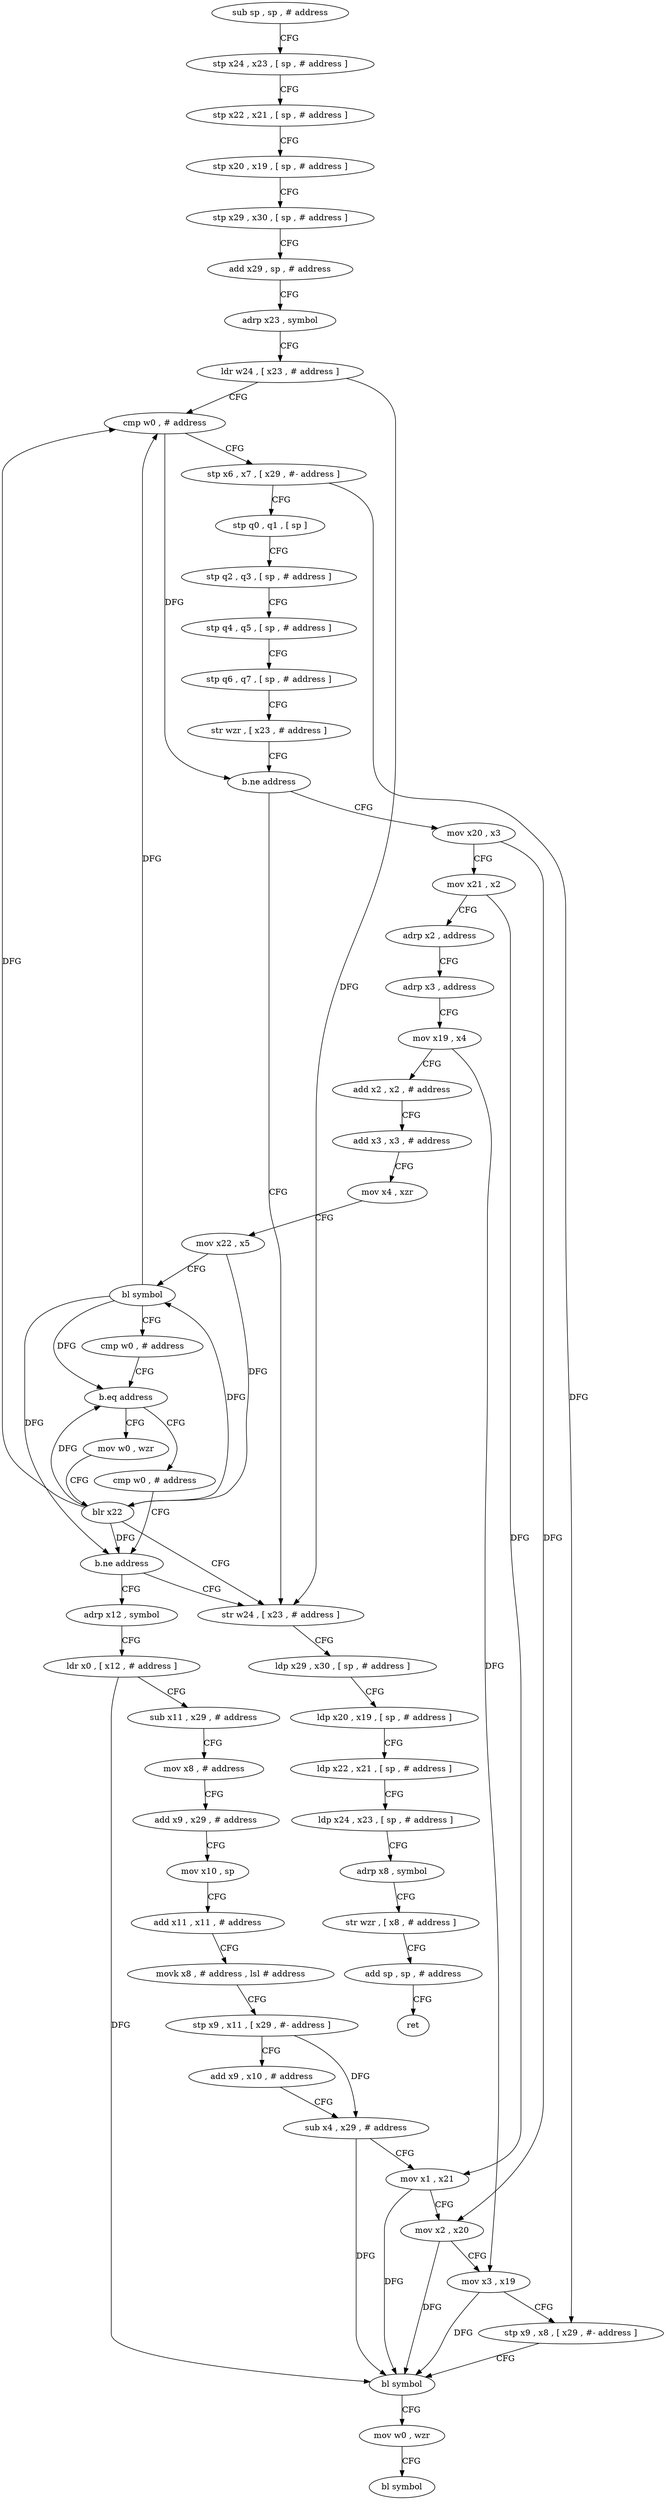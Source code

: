 digraph "func" {
"4224124" [label = "sub sp , sp , # address" ]
"4224128" [label = "stp x24 , x23 , [ sp , # address ]" ]
"4224132" [label = "stp x22 , x21 , [ sp , # address ]" ]
"4224136" [label = "stp x20 , x19 , [ sp , # address ]" ]
"4224140" [label = "stp x29 , x30 , [ sp , # address ]" ]
"4224144" [label = "add x29 , sp , # address" ]
"4224148" [label = "adrp x23 , symbol" ]
"4224152" [label = "ldr w24 , [ x23 , # address ]" ]
"4224156" [label = "cmp w0 , # address" ]
"4224160" [label = "stp x6 , x7 , [ x29 , #- address ]" ]
"4224164" [label = "stp q0 , q1 , [ sp ]" ]
"4224168" [label = "stp q2 , q3 , [ sp , # address ]" ]
"4224172" [label = "stp q4 , q5 , [ sp , # address ]" ]
"4224176" [label = "stp q6 , q7 , [ sp , # address ]" ]
"4224180" [label = "str wzr , [ x23 , # address ]" ]
"4224184" [label = "b.ne address" ]
"4224324" [label = "str w24 , [ x23 , # address ]" ]
"4224188" [label = "mov x20 , x3" ]
"4224328" [label = "ldp x29 , x30 , [ sp , # address ]" ]
"4224332" [label = "ldp x20 , x19 , [ sp , # address ]" ]
"4224336" [label = "ldp x22 , x21 , [ sp , # address ]" ]
"4224340" [label = "ldp x24 , x23 , [ sp , # address ]" ]
"4224344" [label = "adrp x8 , symbol" ]
"4224348" [label = "str wzr , [ x8 , # address ]" ]
"4224352" [label = "add sp , sp , # address" ]
"4224356" [label = "ret" ]
"4224192" [label = "mov x21 , x2" ]
"4224196" [label = "adrp x2 , address" ]
"4224200" [label = "adrp x3 , address" ]
"4224204" [label = "mov x19 , x4" ]
"4224208" [label = "add x2 , x2 , # address" ]
"4224212" [label = "add x3 , x3 , # address" ]
"4224216" [label = "mov x4 , xzr" ]
"4224220" [label = "mov x22 , x5" ]
"4224224" [label = "bl symbol" ]
"4224228" [label = "cmp w0 , # address" ]
"4224232" [label = "b.eq address" ]
"4224316" [label = "mov w0 , wzr" ]
"4224236" [label = "cmp w0 , # address" ]
"4224320" [label = "blr x22" ]
"4224240" [label = "b.ne address" ]
"4224244" [label = "adrp x12 , symbol" ]
"4224248" [label = "ldr x0 , [ x12 , # address ]" ]
"4224252" [label = "sub x11 , x29 , # address" ]
"4224256" [label = "mov x8 , # address" ]
"4224260" [label = "add x9 , x29 , # address" ]
"4224264" [label = "mov x10 , sp" ]
"4224268" [label = "add x11 , x11 , # address" ]
"4224272" [label = "movk x8 , # address , lsl # address" ]
"4224276" [label = "stp x9 , x11 , [ x29 , #- address ]" ]
"4224280" [label = "add x9 , x10 , # address" ]
"4224284" [label = "sub x4 , x29 , # address" ]
"4224288" [label = "mov x1 , x21" ]
"4224292" [label = "mov x2 , x20" ]
"4224296" [label = "mov x3 , x19" ]
"4224300" [label = "stp x9 , x8 , [ x29 , #- address ]" ]
"4224304" [label = "bl symbol" ]
"4224308" [label = "mov w0 , wzr" ]
"4224312" [label = "bl symbol" ]
"4224124" -> "4224128" [ label = "CFG" ]
"4224128" -> "4224132" [ label = "CFG" ]
"4224132" -> "4224136" [ label = "CFG" ]
"4224136" -> "4224140" [ label = "CFG" ]
"4224140" -> "4224144" [ label = "CFG" ]
"4224144" -> "4224148" [ label = "CFG" ]
"4224148" -> "4224152" [ label = "CFG" ]
"4224152" -> "4224156" [ label = "CFG" ]
"4224152" -> "4224324" [ label = "DFG" ]
"4224156" -> "4224160" [ label = "CFG" ]
"4224156" -> "4224184" [ label = "DFG" ]
"4224160" -> "4224164" [ label = "CFG" ]
"4224160" -> "4224300" [ label = "DFG" ]
"4224164" -> "4224168" [ label = "CFG" ]
"4224168" -> "4224172" [ label = "CFG" ]
"4224172" -> "4224176" [ label = "CFG" ]
"4224176" -> "4224180" [ label = "CFG" ]
"4224180" -> "4224184" [ label = "CFG" ]
"4224184" -> "4224324" [ label = "CFG" ]
"4224184" -> "4224188" [ label = "CFG" ]
"4224324" -> "4224328" [ label = "CFG" ]
"4224188" -> "4224192" [ label = "CFG" ]
"4224188" -> "4224292" [ label = "DFG" ]
"4224328" -> "4224332" [ label = "CFG" ]
"4224332" -> "4224336" [ label = "CFG" ]
"4224336" -> "4224340" [ label = "CFG" ]
"4224340" -> "4224344" [ label = "CFG" ]
"4224344" -> "4224348" [ label = "CFG" ]
"4224348" -> "4224352" [ label = "CFG" ]
"4224352" -> "4224356" [ label = "CFG" ]
"4224192" -> "4224196" [ label = "CFG" ]
"4224192" -> "4224288" [ label = "DFG" ]
"4224196" -> "4224200" [ label = "CFG" ]
"4224200" -> "4224204" [ label = "CFG" ]
"4224204" -> "4224208" [ label = "CFG" ]
"4224204" -> "4224296" [ label = "DFG" ]
"4224208" -> "4224212" [ label = "CFG" ]
"4224212" -> "4224216" [ label = "CFG" ]
"4224216" -> "4224220" [ label = "CFG" ]
"4224220" -> "4224224" [ label = "CFG" ]
"4224220" -> "4224320" [ label = "DFG" ]
"4224224" -> "4224228" [ label = "CFG" ]
"4224224" -> "4224156" [ label = "DFG" ]
"4224224" -> "4224232" [ label = "DFG" ]
"4224224" -> "4224240" [ label = "DFG" ]
"4224228" -> "4224232" [ label = "CFG" ]
"4224232" -> "4224316" [ label = "CFG" ]
"4224232" -> "4224236" [ label = "CFG" ]
"4224316" -> "4224320" [ label = "CFG" ]
"4224236" -> "4224240" [ label = "CFG" ]
"4224320" -> "4224324" [ label = "CFG" ]
"4224320" -> "4224156" [ label = "DFG" ]
"4224320" -> "4224232" [ label = "DFG" ]
"4224320" -> "4224224" [ label = "DFG" ]
"4224320" -> "4224240" [ label = "DFG" ]
"4224240" -> "4224324" [ label = "CFG" ]
"4224240" -> "4224244" [ label = "CFG" ]
"4224244" -> "4224248" [ label = "CFG" ]
"4224248" -> "4224252" [ label = "CFG" ]
"4224248" -> "4224304" [ label = "DFG" ]
"4224252" -> "4224256" [ label = "CFG" ]
"4224256" -> "4224260" [ label = "CFG" ]
"4224260" -> "4224264" [ label = "CFG" ]
"4224264" -> "4224268" [ label = "CFG" ]
"4224268" -> "4224272" [ label = "CFG" ]
"4224272" -> "4224276" [ label = "CFG" ]
"4224276" -> "4224280" [ label = "CFG" ]
"4224276" -> "4224284" [ label = "DFG" ]
"4224280" -> "4224284" [ label = "CFG" ]
"4224284" -> "4224288" [ label = "CFG" ]
"4224284" -> "4224304" [ label = "DFG" ]
"4224288" -> "4224292" [ label = "CFG" ]
"4224288" -> "4224304" [ label = "DFG" ]
"4224292" -> "4224296" [ label = "CFG" ]
"4224292" -> "4224304" [ label = "DFG" ]
"4224296" -> "4224300" [ label = "CFG" ]
"4224296" -> "4224304" [ label = "DFG" ]
"4224300" -> "4224304" [ label = "CFG" ]
"4224304" -> "4224308" [ label = "CFG" ]
"4224308" -> "4224312" [ label = "CFG" ]
}
